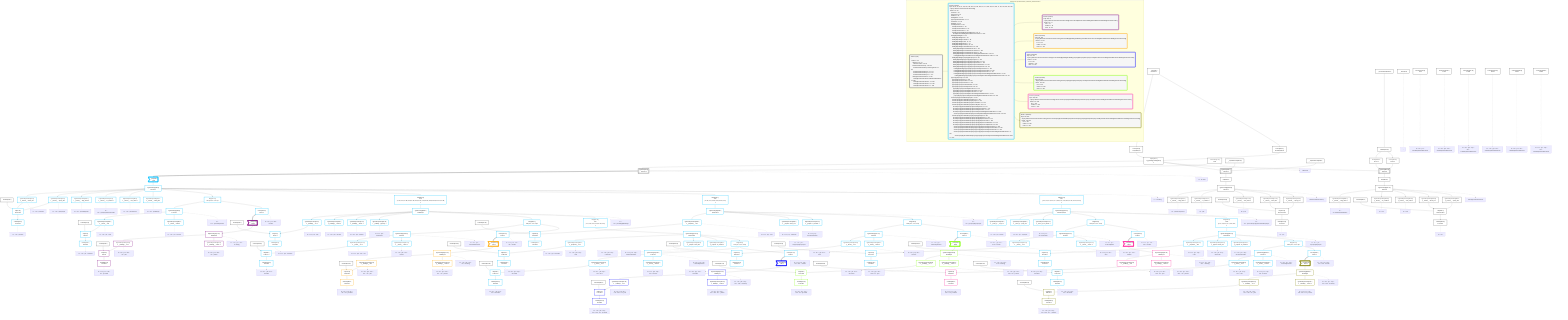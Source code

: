 graph TD
    classDef path fill:#eee,stroke:#000,color:#000
    classDef plan fill:#fff,stroke-width:3px,color:#000
    classDef itemplan fill:#fff,stroke-width:6px,color:#000
    classDef sideeffectplan fill:#f00,stroke-width:6px,color:#000
    classDef bucket fill:#f6f6f6,color:#000,stroke-width:6px,text-align:left


    %% define plans
    __Value0["__Value[0∈0]"]:::plan
    __Value3["__Value[3∈0]<br />ᐸcontextᐳ"]:::plan
    Access24["Access[24∈0]<br />ᐸ3.pgSettingsᐳ"]:::plan
    Access25["Access[25∈0]<br />ᐸ3.withPgClientᐳ"]:::plan
    Object26["Object[26∈0]<br />ᐸ{pgSettings,withPgClient}ᐳ"]:::plan
    Connection27["Connection[27∈0]<br />ᐸ23ᐳ"]:::plan
    PgSelect28[["PgSelect[28∈0]<br />ᐸhousesᐳ"]]:::plan
    __Item29>"__Item[29∈1]<br />ᐸ28ᐳ"]:::itemplan
    PgSelectSingle30["PgSelectSingle[30∈1]<br />ᐸhousesᐳ"]:::plan
    Constant31["Constant[31∈0]"]:::plan
    PgClassExpression32["PgClassExpression[32∈1]<br />ᐸ__houses__.”street_id”ᐳ"]:::plan
    PgClassExpression33["PgClassExpression[33∈1]<br />ᐸ__houses__...operty_id”ᐳ"]:::plan
    List34["List[34∈1]<br />ᐸ31,32,33ᐳ"]:::plan
    Lambda35["Lambda[35∈1]<br />ᐸencodeᐳ"]:::plan
    PgClassExpression36["PgClassExpression[36∈1]<br />ᐸ__houses__...ding_name”ᐳ"]:::plan
    PgClassExpression37["PgClassExpression[37∈1]<br />ᐸ__houses__...or_number”ᐳ"]:::plan
    PgClassExpression38["PgClassExpression[38∈1]<br />ᐸ__houses__...reet_name”ᐳ"]:::plan
    PgClassExpression40["PgClassExpression[40∈1]<br />ᐸ__houses__...ilding_id”ᐳ"]:::plan
    Map397["Map[397∈1]<br />ᐸ30:{”0”:0,”1”:1,”2”:2}ᐳ"]:::plan
    PgSelectSingle48["PgSelectSingle[48∈1]<br />ᐸstreetsᐳ"]:::plan
    Constant49["Constant[49∈0]"]:::plan
    PgClassExpression50["PgClassExpression[50∈1]<br />ᐸ__streets__.”id”ᐳ"]:::plan
    List51["List[51∈1]<br />ᐸ49,50ᐳ"]:::plan
    Lambda52["Lambda[52∈1]<br />ᐸencodeᐳ"]:::plan
    PgClassExpression54["PgClassExpression[54∈1]<br />ᐸ__streets__.”name”ᐳ"]:::plan
    Connection74["Connection[74∈0]<br />ᐸ70ᐳ"]:::plan
    Access396["Access[396∈1]<br />ᐸ397.1ᐳ"]:::plan
    __Item76>"__Item[76∈2]<br />ᐸ396ᐳ"]:::itemplan
    PgSelectSingle77["PgSelectSingle[77∈2]<br />ᐸbuildingsᐳ"]:::plan
    Constant78["Constant[78∈0]"]:::plan
    PgClassExpression79["PgClassExpression[79∈2]<br />ᐸ__buildings__.”id”ᐳ"]:::plan
    List80["List[80∈2]<br />ᐸ78,79ᐳ"]:::plan
    Lambda81["Lambda[81∈2]<br />ᐸencodeᐳ"]:::plan
    PgClassExpression83["PgClassExpression[83∈2]<br />ᐸ__buildings__.”name”ᐳ"]:::plan
    Map422["Map[422∈1]<br />ᐸ30:{”0”:26,”1”:27,”2”:28,”3”:29,”4”:30,”5”:31,”6”:32,”7”:33,”8”:34,”9”:35,”10”:36,”11”:37,”12”:38}ᐳ"]:::plan
    PgSelectSingle90["PgSelectSingle[90∈1]<br />ᐸbuildingsᐳ"]:::plan
    Constant91["Constant[91∈0]"]:::plan
    PgClassExpression92["PgClassExpression[92∈1]<br />ᐸ__buildings__.”id”ᐳ"]:::plan
    List93["List[93∈1]<br />ᐸ91,92ᐳ"]:::plan
    Lambda94["Lambda[94∈1]<br />ᐸencodeᐳ"]:::plan
    PgClassExpression96["PgClassExpression[96∈1]<br />ᐸ__buildings__.”name”ᐳ"]:::plan
    PgClassExpression97["PgClassExpression[97∈1]<br />ᐸ__buildings__.”floors”ᐳ"]:::plan
    PgClassExpression98["PgClassExpression[98∈1]<br />ᐸ__building...s_primary”ᐳ"]:::plan
    Map415["Map[415∈1]<br />ᐸ90:{”0”:1,”1”:2,”2”:3}ᐳ"]:::plan
    PgSelectSingle105["PgSelectSingle[105∈1]<br />ᐸstreetsᐳ"]:::plan
    Constant106["Constant[106∈0]"]:::plan
    PgClassExpression107["PgClassExpression[107∈1]<br />ᐸ__streets__.”id”ᐳ"]:::plan
    List108["List[108∈1]<br />ᐸ106,107ᐳ"]:::plan
    Lambda109["Lambda[109∈1]<br />ᐸencodeᐳ"]:::plan
    PgClassExpression111["PgClassExpression[111∈1]<br />ᐸ__streets__.”name”ᐳ"]:::plan
    Connection131["Connection[131∈0]<br />ᐸ127ᐳ"]:::plan
    Access414["Access[414∈1]<br />ᐸ415.1ᐳ"]:::plan
    __Item133>"__Item[133∈3]<br />ᐸ414ᐳ"]:::itemplan
    PgSelectSingle134["PgSelectSingle[134∈3]<br />ᐸbuildingsᐳ"]:::plan
    Constant135["Constant[135∈0]"]:::plan
    PgClassExpression136["PgClassExpression[136∈3]<br />ᐸ__buildings__.”id”ᐳ"]:::plan
    List137["List[137∈3]<br />ᐸ135,136ᐳ"]:::plan
    Lambda138["Lambda[138∈3]<br />ᐸencodeᐳ"]:::plan
    PgClassExpression140["PgClassExpression[140∈3]<br />ᐸ__buildings__.”name”ᐳ"]:::plan
    Map420["Map[420∈1]<br />ᐸ90:{”0”:7,”1”:8,”2”:9,”3”:10,”4”:11,”5”:12}ᐳ"]:::plan
    PgSelectSingle147["PgSelectSingle[147∈1]<br />ᐸpropertiesᐳ"]:::plan
    Constant148["Constant[148∈0]"]:::plan
    PgClassExpression149["PgClassExpression[149∈1]<br />ᐸ__properties__.”id”ᐳ"]:::plan
    List150["List[150∈1]<br />ᐸ148,149ᐳ"]:::plan
    Lambda151["Lambda[151∈1]<br />ᐸencodeᐳ"]:::plan
    PgClassExpression153["PgClassExpression[153∈1]<br />ᐸ__properti...street_id”ᐳ"]:::plan
    PgClassExpression154["PgClassExpression[154∈1]<br />ᐸ__properti...or_number”ᐳ"]:::plan
    Map418["Map[418∈1]<br />ᐸ147:{”0”:1,”1”:2,”2”:3}ᐳ"]:::plan
    PgSelectSingle161["PgSelectSingle[161∈1]<br />ᐸstreetsᐳ"]:::plan
    Constant162["Constant[162∈0]"]:::plan
    PgClassExpression163["PgClassExpression[163∈1]<br />ᐸ__streets__.”id”ᐳ"]:::plan
    List164["List[164∈1]<br />ᐸ162,163ᐳ"]:::plan
    Lambda165["Lambda[165∈1]<br />ᐸencodeᐳ"]:::plan
    PgClassExpression167["PgClassExpression[167∈1]<br />ᐸ__streets__.”name”ᐳ"]:::plan
    Connection187["Connection[187∈0]<br />ᐸ183ᐳ"]:::plan
    Access417["Access[417∈1]<br />ᐸ418.1ᐳ"]:::plan
    __Item189>"__Item[189∈4]<br />ᐸ417ᐳ"]:::itemplan
    PgSelectSingle190["PgSelectSingle[190∈4]<br />ᐸbuildingsᐳ"]:::plan
    Constant191["Constant[191∈0]"]:::plan
    PgClassExpression192["PgClassExpression[192∈4]<br />ᐸ__buildings__.”id”ᐳ"]:::plan
    List193["List[193∈4]<br />ᐸ191,192ᐳ"]:::plan
    Lambda194["Lambda[194∈4]<br />ᐸencodeᐳ"]:::plan
    PgClassExpression196["PgClassExpression[196∈4]<br />ᐸ__buildings__.”name”ᐳ"]:::plan
    Map412["Map[412∈1]<br />ᐸ30:{”0”:16,”1”:17,”2”:18,”3”:19,”4”:20,”5”:21}ᐳ"]:::plan
    PgSelectSingle203["PgSelectSingle[203∈1]<br />ᐸpropertiesᐳ"]:::plan
    Constant204["Constant[204∈0]"]:::plan
    PgClassExpression205["PgClassExpression[205∈1]<br />ᐸ__properties__.”id”ᐳ"]:::plan
    List206["List[206∈1]<br />ᐸ204,205ᐳ"]:::plan
    Lambda207["Lambda[207∈1]<br />ᐸencodeᐳ"]:::plan
    PgClassExpression209["PgClassExpression[209∈1]<br />ᐸ__properti...street_id”ᐳ"]:::plan
    PgClassExpression210["PgClassExpression[210∈1]<br />ᐸ__properti...or_number”ᐳ"]:::plan
    Map410["Map[410∈1]<br />ᐸ203:{”0”:1,”1”:2,”2”:3}ᐳ"]:::plan
    PgSelectSingle217["PgSelectSingle[217∈1]<br />ᐸstreetsᐳ"]:::plan
    Constant218["Constant[218∈0]"]:::plan
    PgClassExpression219["PgClassExpression[219∈1]<br />ᐸ__streets__.”id”ᐳ"]:::plan
    List220["List[220∈1]<br />ᐸ218,219ᐳ"]:::plan
    Lambda221["Lambda[221∈1]<br />ᐸencodeᐳ"]:::plan
    PgClassExpression223["PgClassExpression[223∈1]<br />ᐸ__streets__.”name”ᐳ"]:::plan
    Connection243["Connection[243∈0]<br />ᐸ239ᐳ"]:::plan
    Access409["Access[409∈1]<br />ᐸ410.1ᐳ"]:::plan
    __Item245>"__Item[245∈5]<br />ᐸ409ᐳ"]:::itemplan
    PgSelectSingle246["PgSelectSingle[246∈5]<br />ᐸbuildingsᐳ"]:::plan
    Constant247["Constant[247∈0]"]:::plan
    PgClassExpression248["PgClassExpression[248∈5]<br />ᐸ__buildings__.”id”ᐳ"]:::plan
    List249["List[249∈5]<br />ᐸ247,248ᐳ"]:::plan
    Lambda250["Lambda[250∈5]<br />ᐸencodeᐳ"]:::plan
    PgClassExpression252["PgClassExpression[252∈5]<br />ᐸ__buildings__.”name”ᐳ"]:::plan
    Map407["Map[407∈1]<br />ᐸ30:{”0”:3,”1”:4,”2”:5,”3”:6,”4”:7,”5”:8,”6”:9,”7”:10,”8”:11,”9”:12,”10”:13,”11”:14}ᐳ"]:::plan
    PgSelectSingle260["PgSelectSingle[260∈1]<br />ᐸstreetPropertyᐳ"]:::plan
    PgClassExpression261["PgClassExpression[261∈1]<br />ᐸ__street_p..._.”str_id”ᐳ"]:::plan
    PgClassExpression262["PgClassExpression[262∈1]<br />ᐸ__street_p....”prop_id”ᐳ"]:::plan
    PgClassExpression263["PgClassExpression[263∈1]<br />ᐸ__street_p...ent_owner”ᐳ"]:::plan
    Map400["Map[400∈1]<br />ᐸ260:{”0”:0,”1”:1,”2”:2}ᐳ"]:::plan
    PgSelectSingle270["PgSelectSingle[270∈1]<br />ᐸstreetsᐳ"]:::plan
    Constant271["Constant[271∈0]"]:::plan
    PgClassExpression272["PgClassExpression[272∈1]<br />ᐸ__streets__.”id”ᐳ"]:::plan
    List273["List[273∈1]<br />ᐸ271,272ᐳ"]:::plan
    Lambda274["Lambda[274∈1]<br />ᐸencodeᐳ"]:::plan
    PgClassExpression276["PgClassExpression[276∈1]<br />ᐸ__streets__.”name”ᐳ"]:::plan
    Connection296["Connection[296∈0]<br />ᐸ292ᐳ"]:::plan
    Access399["Access[399∈1]<br />ᐸ400.1ᐳ"]:::plan
    __Item298>"__Item[298∈6]<br />ᐸ399ᐳ"]:::itemplan
    PgSelectSingle299["PgSelectSingle[299∈6]<br />ᐸbuildingsᐳ"]:::plan
    Constant300["Constant[300∈0]"]:::plan
    PgClassExpression301["PgClassExpression[301∈6]<br />ᐸ__buildings__.”id”ᐳ"]:::plan
    List302["List[302∈6]<br />ᐸ300,301ᐳ"]:::plan
    Lambda303["Lambda[303∈6]<br />ᐸencodeᐳ"]:::plan
    PgClassExpression305["PgClassExpression[305∈6]<br />ᐸ__buildings__.”name”ᐳ"]:::plan
    Map405["Map[405∈1]<br />ᐸ260:{”0”:4,”1”:5,”2”:6,”3”:7,”4”:8,”5”:9}ᐳ"]:::plan
    PgSelectSingle312["PgSelectSingle[312∈1]<br />ᐸpropertiesᐳ"]:::plan
    Constant313["Constant[313∈0]"]:::plan
    PgClassExpression314["PgClassExpression[314∈1]<br />ᐸ__properties__.”id”ᐳ"]:::plan
    List315["List[315∈1]<br />ᐸ313,314ᐳ"]:::plan
    Lambda316["Lambda[316∈1]<br />ᐸencodeᐳ"]:::plan
    PgClassExpression318["PgClassExpression[318∈1]<br />ᐸ__properti...street_id”ᐳ"]:::plan
    PgClassExpression319["PgClassExpression[319∈1]<br />ᐸ__properti...or_number”ᐳ"]:::plan
    Map403["Map[403∈1]<br />ᐸ312:{”0”:1,”1”:2,”2”:3}ᐳ"]:::plan
    PgSelectSingle326["PgSelectSingle[326∈1]<br />ᐸstreetsᐳ"]:::plan
    Constant327["Constant[327∈0]"]:::plan
    PgClassExpression328["PgClassExpression[328∈1]<br />ᐸ__streets__.”id”ᐳ"]:::plan
    List329["List[329∈1]<br />ᐸ327,328ᐳ"]:::plan
    Lambda330["Lambda[330∈1]<br />ᐸencodeᐳ"]:::plan
    PgClassExpression332["PgClassExpression[332∈1]<br />ᐸ__streets__.”name”ᐳ"]:::plan
    Connection352["Connection[352∈0]<br />ᐸ348ᐳ"]:::plan
    Access402["Access[402∈1]<br />ᐸ403.1ᐳ"]:::plan
    __Item354>"__Item[354∈7]<br />ᐸ402ᐳ"]:::itemplan
    PgSelectSingle355["PgSelectSingle[355∈7]<br />ᐸbuildingsᐳ"]:::plan
    Constant356["Constant[356∈0]"]:::plan
    PgClassExpression357["PgClassExpression[357∈7]<br />ᐸ__buildings__.”id”ᐳ"]:::plan
    List358["List[358∈7]<br />ᐸ356,357ᐳ"]:::plan
    Lambda359["Lambda[359∈7]<br />ᐸencodeᐳ"]:::plan
    PgClassExpression361["PgClassExpression[361∈7]<br />ᐸ__buildings__.”name”ᐳ"]:::plan
    __InputStaticLeaf362["__InputStaticLeaf[362∈0]"]:::plan
    __InputStaticLeaf363["__InputStaticLeaf[363∈0]"]:::plan
    PgSelect364[["PgSelect[364∈0]<br />ᐸhousesᐳ"]]:::plan
    First368["First[368∈0]"]:::plan
    PgSelectSingle369["PgSelectSingle[369∈0]<br />ᐸhousesᐳ"]:::plan
    PgClassExpression370["PgClassExpression[370∈0]<br />ᐸ__houses__...ding_name”ᐳ"]:::plan
    PgClassExpression371["PgClassExpression[371∈0]<br />ᐸ__houses__...or_number”ᐳ"]:::plan
    PgClassExpression372["PgClassExpression[372∈0]<br />ᐸ__houses__...reet_name”ᐳ"]:::plan
    Constant373["Constant[373∈0]"]:::plan
    PgClassExpression374["PgClassExpression[374∈0]<br />ᐸ__houses__.”street_id”ᐳ"]:::plan
    PgClassExpression375["PgClassExpression[375∈0]<br />ᐸ__houses__...operty_id”ᐳ"]:::plan
    List376["List[376∈0]<br />ᐸ373,374,375ᐳ"]:::plan
    Lambda377["Lambda[377∈0]<br />ᐸencodeᐳ"]:::plan
    __InputStaticLeaf378["__InputStaticLeaf[378∈0]"]:::plan
    Lambda379["Lambda[379∈0]"]:::plan
    Access380["Access[380∈0]<br />ᐸ379.1ᐳ"]:::plan
    Access381["Access[381∈0]<br />ᐸ379.2ᐳ"]:::plan
    PgSelect382[["PgSelect[382∈0]<br />ᐸhousesᐳ"]]:::plan
    First386["First[386∈0]"]:::plan
    PgSelectSingle387["PgSelectSingle[387∈0]<br />ᐸhousesᐳ"]:::plan
    PgClassExpression388["PgClassExpression[388∈0]<br />ᐸ__houses__...ding_name”ᐳ"]:::plan
    PgClassExpression389["PgClassExpression[389∈0]<br />ᐸ__houses__...or_number”ᐳ"]:::plan
    PgClassExpression390["PgClassExpression[390∈0]<br />ᐸ__houses__...reet_name”ᐳ"]:::plan
    Constant391["Constant[391∈0]"]:::plan
    PgClassExpression392["PgClassExpression[392∈0]<br />ᐸ__houses__.”street_id”ᐳ"]:::plan
    PgClassExpression393["PgClassExpression[393∈0]<br />ᐸ__houses__...operty_id”ᐳ"]:::plan
    List394["List[394∈0]<br />ᐸ391,392,393ᐳ"]:::plan
    Lambda395["Lambda[395∈0]<br />ᐸencodeᐳ"]:::plan

    %% plan dependencies
    __Value3 --> Access24
    __Value3 --> Access25
    Access24 & Access25 --> Object26
    Object26 & Connection27 --> PgSelect28
    PgSelect28 ==> __Item29
    __Item29 --> PgSelectSingle30
    PgSelectSingle30 --> PgClassExpression32
    PgSelectSingle30 --> PgClassExpression33
    Constant31 & PgClassExpression32 & PgClassExpression33 --> List34
    List34 --> Lambda35
    PgSelectSingle30 --> PgClassExpression36
    PgSelectSingle30 --> PgClassExpression37
    PgSelectSingle30 --> PgClassExpression38
    PgSelectSingle30 --> PgClassExpression40
    PgSelectSingle30 --> Map397
    Map397 --> PgSelectSingle48
    PgSelectSingle48 --> PgClassExpression50
    Constant49 & PgClassExpression50 --> List51
    List51 --> Lambda52
    PgSelectSingle48 --> PgClassExpression54
    Map397 --> Access396
    Access396 ==> __Item76
    __Item76 --> PgSelectSingle77
    PgSelectSingle77 --> PgClassExpression79
    Constant78 & PgClassExpression79 --> List80
    List80 --> Lambda81
    PgSelectSingle77 --> PgClassExpression83
    PgSelectSingle30 --> Map422
    Map422 --> PgSelectSingle90
    PgSelectSingle90 --> PgClassExpression92
    Constant91 & PgClassExpression92 --> List93
    List93 --> Lambda94
    PgSelectSingle90 --> PgClassExpression96
    PgSelectSingle90 --> PgClassExpression97
    PgSelectSingle90 --> PgClassExpression98
    PgSelectSingle90 --> Map415
    Map415 --> PgSelectSingle105
    PgSelectSingle105 --> PgClassExpression107
    Constant106 & PgClassExpression107 --> List108
    List108 --> Lambda109
    PgSelectSingle105 --> PgClassExpression111
    Map415 --> Access414
    Access414 ==> __Item133
    __Item133 --> PgSelectSingle134
    PgSelectSingle134 --> PgClassExpression136
    Constant135 & PgClassExpression136 --> List137
    List137 --> Lambda138
    PgSelectSingle134 --> PgClassExpression140
    PgSelectSingle90 --> Map420
    Map420 --> PgSelectSingle147
    PgSelectSingle147 --> PgClassExpression149
    Constant148 & PgClassExpression149 --> List150
    List150 --> Lambda151
    PgSelectSingle147 --> PgClassExpression153
    PgSelectSingle147 --> PgClassExpression154
    PgSelectSingle147 --> Map418
    Map418 --> PgSelectSingle161
    PgSelectSingle161 --> PgClassExpression163
    Constant162 & PgClassExpression163 --> List164
    List164 --> Lambda165
    PgSelectSingle161 --> PgClassExpression167
    Map418 --> Access417
    Access417 ==> __Item189
    __Item189 --> PgSelectSingle190
    PgSelectSingle190 --> PgClassExpression192
    Constant191 & PgClassExpression192 --> List193
    List193 --> Lambda194
    PgSelectSingle190 --> PgClassExpression196
    PgSelectSingle30 --> Map412
    Map412 --> PgSelectSingle203
    PgSelectSingle203 --> PgClassExpression205
    Constant204 & PgClassExpression205 --> List206
    List206 --> Lambda207
    PgSelectSingle203 --> PgClassExpression209
    PgSelectSingle203 --> PgClassExpression210
    PgSelectSingle203 --> Map410
    Map410 --> PgSelectSingle217
    PgSelectSingle217 --> PgClassExpression219
    Constant218 & PgClassExpression219 --> List220
    List220 --> Lambda221
    PgSelectSingle217 --> PgClassExpression223
    Map410 --> Access409
    Access409 ==> __Item245
    __Item245 --> PgSelectSingle246
    PgSelectSingle246 --> PgClassExpression248
    Constant247 & PgClassExpression248 --> List249
    List249 --> Lambda250
    PgSelectSingle246 --> PgClassExpression252
    PgSelectSingle30 --> Map407
    Map407 --> PgSelectSingle260
    PgSelectSingle260 --> PgClassExpression261
    PgSelectSingle260 --> PgClassExpression262
    PgSelectSingle260 --> PgClassExpression263
    PgSelectSingle260 --> Map400
    Map400 --> PgSelectSingle270
    PgSelectSingle270 --> PgClassExpression272
    Constant271 & PgClassExpression272 --> List273
    List273 --> Lambda274
    PgSelectSingle270 --> PgClassExpression276
    Map400 --> Access399
    Access399 ==> __Item298
    __Item298 --> PgSelectSingle299
    PgSelectSingle299 --> PgClassExpression301
    Constant300 & PgClassExpression301 --> List302
    List302 --> Lambda303
    PgSelectSingle299 --> PgClassExpression305
    PgSelectSingle260 --> Map405
    Map405 --> PgSelectSingle312
    PgSelectSingle312 --> PgClassExpression314
    Constant313 & PgClassExpression314 --> List315
    List315 --> Lambda316
    PgSelectSingle312 --> PgClassExpression318
    PgSelectSingle312 --> PgClassExpression319
    PgSelectSingle312 --> Map403
    Map403 --> PgSelectSingle326
    PgSelectSingle326 --> PgClassExpression328
    Constant327 & PgClassExpression328 --> List329
    List329 --> Lambda330
    PgSelectSingle326 --> PgClassExpression332
    Map403 --> Access402
    Access402 ==> __Item354
    __Item354 --> PgSelectSingle355
    PgSelectSingle355 --> PgClassExpression357
    Constant356 & PgClassExpression357 --> List358
    List358 --> Lambda359
    PgSelectSingle355 --> PgClassExpression361
    Object26 & __InputStaticLeaf362 & __InputStaticLeaf363 --> PgSelect364
    PgSelect364 --> First368
    First368 --> PgSelectSingle369
    PgSelectSingle369 --> PgClassExpression370
    PgSelectSingle369 --> PgClassExpression371
    PgSelectSingle369 --> PgClassExpression372
    PgSelectSingle369 --> PgClassExpression374
    PgSelectSingle369 --> PgClassExpression375
    Constant373 & PgClassExpression374 & PgClassExpression375 --> List376
    List376 --> Lambda377
    __InputStaticLeaf378 --> Lambda379
    Lambda379 --> Access380
    Lambda379 --> Access381
    Object26 & Access380 & Access381 --> PgSelect382
    PgSelect382 --> First386
    First386 --> PgSelectSingle387
    PgSelectSingle387 --> PgClassExpression388
    PgSelectSingle387 --> PgClassExpression389
    PgSelectSingle387 --> PgClassExpression390
    PgSelectSingle387 --> PgClassExpression392
    PgSelectSingle387 --> PgClassExpression393
    Constant391 & PgClassExpression392 & PgClassExpression393 --> List394
    List394 --> Lambda395

    %% plan-to-path relationships
    P0["~"]
    __Value0 -.-> P0
    P27["ᐳallHouses"]
    Connection27 -.-> P27
    P28["ᐳa…sᐳnodes"]
    PgSelect28 -.-> P28
    P30["ᐳa…sᐳnodes[]"]
    PgSelectSingle30 -.-> P30
    P32["ᐳa…sᐳn…]ᐳstreetId"]
    PgClassExpression32 -.-> P32
    P33["ᐳa…sᐳn…]ᐳpropertyId"]
    PgClassExpression33 -.-> P33
    P35["ᐳa…sᐳn…]ᐳnodeId"]
    Lambda35 -.-> P35
    P36["ᐳa…sᐳn…]ᐳbuildingName"]
    PgClassExpression36 -.-> P36
    P37["ᐳa…sᐳn…]ᐳpropertyNameOrNumber"]
    PgClassExpression37 -.-> P37
    P38["ᐳa…sᐳn…]ᐳstreetName"]
    PgClassExpression38 -.-> P38
    P40["ᐳa…sᐳn…]ᐳbuildingId"]
    PgClassExpression40 -.-> P40
    P48["ᐳa…sᐳn…]ᐳstreetByStreetId"]
    PgSelectSingle48 -.-> P48
    P50["ᐳa…sᐳn…]ᐳs…dᐳid"]
    PgClassExpression50 -.-> P50
    P52["ᐳa…sᐳn…]ᐳs…dᐳnodeId"]
    Lambda52 -.-> P52
    P54["ᐳa…sᐳn…]ᐳs…dᐳname"]
    PgClassExpression54 -.-> P54
    P74["ᐳa…sᐳn…]ᐳs…dᐳbuildingsNamedAfterStreet"]
    Connection74 -.-> P74
    P77["ᐳa…sᐳn…]ᐳs…dᐳb…tᐳnodes[]"]
    PgSelectSingle77 -.-> P77
    P79["ᐳa…sᐳn…]ᐳs…dᐳb…tᐳn…]ᐳid"]
    PgClassExpression79 -.-> P79
    P81["ᐳa…sᐳn…]ᐳs…dᐳb…tᐳn…]ᐳnodeId"]
    Lambda81 -.-> P81
    P83["ᐳa…sᐳn…]ᐳs…dᐳb…tᐳn…]ᐳname"]
    PgClassExpression83 -.-> P83
    P90["ᐳa…sᐳn…]ᐳbuildingByBuildingId"]
    PgSelectSingle90 -.-> P90
    P92["ᐳa…sᐳn…]ᐳb…dᐳid"]
    PgClassExpression92 -.-> P92
    P94["ᐳa…sᐳn…]ᐳb…dᐳnodeId"]
    Lambda94 -.-> P94
    P96["ᐳa…sᐳn…]ᐳb…dᐳname"]
    PgClassExpression96 -.-> P96
    P97["ᐳa…sᐳn…]ᐳb…dᐳfloors"]
    PgClassExpression97 -.-> P97
    P98["ᐳa…sᐳn…]ᐳb…dᐳisPrimary"]
    PgClassExpression98 -.-> P98
    P105["ᐳa…sᐳn…]ᐳb…dᐳnamedAfterStreet"]
    PgSelectSingle105 -.-> P105
    P107["ᐳa…sᐳn…]ᐳb…dᐳn…tᐳid"]
    PgClassExpression107 -.-> P107
    P109["ᐳa…sᐳn…]ᐳb…dᐳn…tᐳnodeId"]
    Lambda109 -.-> P109
    P111["ᐳa…sᐳn…]ᐳb…dᐳn…tᐳname"]
    PgClassExpression111 -.-> P111
    P131["ᐳa…sᐳn…]ᐳb…dᐳn…tᐳbuildingsNamedAfterStreet"]
    Connection131 -.-> P131
    P134["ᐳa…sᐳn…]ᐳb…dᐳn…tᐳb…tᐳnodes[]"]
    PgSelectSingle134 -.-> P134
    P136["ᐳa…sᐳn…]ᐳb…dᐳn…tᐳb…tᐳn…]ᐳid"]
    PgClassExpression136 -.-> P136
    P138["ᐳa…sᐳn…]ᐳb…dᐳn…tᐳb…tᐳn…]ᐳnodeId"]
    Lambda138 -.-> P138
    P140["ᐳa…sᐳn…]ᐳb…dᐳn…tᐳb…tᐳn…]ᐳname"]
    PgClassExpression140 -.-> P140
    P147["ᐳa…sᐳn…]ᐳb…dᐳpropertyByPropertyId"]
    PgSelectSingle147 -.-> P147
    P149["ᐳa…sᐳn…]ᐳb…dᐳp…dᐳid"]
    PgClassExpression149 -.-> P149
    P151["ᐳa…sᐳn…]ᐳb…dᐳp…dᐳnodeId"]
    Lambda151 -.-> P151
    P153["ᐳa…sᐳn…]ᐳb…dᐳp…dᐳstreetId"]
    PgClassExpression153 -.-> P153
    P154["ᐳa…sᐳn…]ᐳb…dᐳp…dᐳnameOrNumber"]
    PgClassExpression154 -.-> P154
    P161["ᐳa…sᐳn…]ᐳb…dᐳp…dᐳstreetByStreetId"]
    PgSelectSingle161 -.-> P161
    P163["ᐳa…sᐳn…]ᐳb…dᐳp…dᐳs…dᐳid"]
    PgClassExpression163 -.-> P163
    P165["ᐳa…sᐳn…]ᐳb…dᐳp…dᐳs…dᐳnodeId"]
    Lambda165 -.-> P165
    P167["ᐳa…sᐳn…]ᐳb…dᐳp…dᐳs…dᐳname"]
    PgClassExpression167 -.-> P167
    P187["ᐳa…sᐳn…]ᐳb…dᐳp…dᐳs…dᐳbuildingsNamedAfterStreet"]
    Connection187 -.-> P187
    P190["ᐳa…sᐳn…]ᐳb…dᐳp…dᐳs…dᐳb…tᐳnodes[]"]
    PgSelectSingle190 -.-> P190
    P192["ᐳa…sᐳn…]ᐳb…dᐳp…dᐳs…dᐳb…tᐳn…]ᐳid"]
    PgClassExpression192 -.-> P192
    P194["ᐳa…sᐳn…]ᐳb…dᐳp…dᐳs…dᐳb…tᐳn…]ᐳnodeId"]
    Lambda194 -.-> P194
    P196["ᐳa…sᐳn…]ᐳb…dᐳp…dᐳs…dᐳb…tᐳn…]ᐳname"]
    PgClassExpression196 -.-> P196
    P203["ᐳa…sᐳn…]ᐳpropertyByPropertyId"]
    PgSelectSingle203 -.-> P203
    P205["ᐳa…sᐳn…]ᐳp…dᐳid"]
    PgClassExpression205 -.-> P205
    P207["ᐳa…sᐳn…]ᐳp…dᐳnodeId"]
    Lambda207 -.-> P207
    P209["ᐳa…sᐳn…]ᐳp…dᐳstreetId"]
    PgClassExpression209 -.-> P209
    P210["ᐳa…sᐳn…]ᐳp…dᐳnameOrNumber"]
    PgClassExpression210 -.-> P210
    P217["ᐳa…sᐳn…]ᐳp…dᐳstreetByStreetId"]
    PgSelectSingle217 -.-> P217
    P219["ᐳa…sᐳn…]ᐳp…dᐳs…dᐳid"]
    PgClassExpression219 -.-> P219
    P221["ᐳa…sᐳn…]ᐳp…dᐳs…dᐳnodeId"]
    Lambda221 -.-> P221
    P223["ᐳa…sᐳn…]ᐳp…dᐳs…dᐳname"]
    PgClassExpression223 -.-> P223
    P243["ᐳa…sᐳn…]ᐳp…dᐳs…dᐳbuildingsNamedAfterStreet"]
    Connection243 -.-> P243
    P246["ᐳa…sᐳn…]ᐳp…dᐳs…dᐳb…tᐳnodes[]"]
    PgSelectSingle246 -.-> P246
    P248["ᐳa…sᐳn…]ᐳp…dᐳs…dᐳb…tᐳn…]ᐳid"]
    PgClassExpression248 -.-> P248
    P250["ᐳa…sᐳn…]ᐳp…dᐳs…dᐳb…tᐳn…]ᐳnodeId"]
    Lambda250 -.-> P250
    P252["ᐳa…sᐳn…]ᐳp…dᐳs…dᐳb…tᐳn…]ᐳname"]
    PgClassExpression252 -.-> P252
    P260["ᐳa…sᐳn…]ᐳstreetPropertyByStreetIdAndPropertyId"]
    PgSelectSingle260 -.-> P260
    P261["ᐳa…sᐳn…]ᐳs…dᐳstrId"]
    PgClassExpression261 -.-> P261
    P262["ᐳa…sᐳn…]ᐳs…dᐳpropId"]
    PgClassExpression262 -.-> P262
    P263["ᐳa…sᐳn…]ᐳs…dᐳcurrentOwner"]
    PgClassExpression263 -.-> P263
    P270["ᐳa…sᐳn…]ᐳs…dᐳstreetByStrId"]
    PgSelectSingle270 -.-> P270
    P272["ᐳa…sᐳn…]ᐳs…dᐳs…dᐳid"]
    PgClassExpression272 -.-> P272
    P274["ᐳa…sᐳn…]ᐳs…dᐳs…dᐳnodeId"]
    Lambda274 -.-> P274
    P276["ᐳa…sᐳn…]ᐳs…dᐳs…dᐳname"]
    PgClassExpression276 -.-> P276
    P296["ᐳa…sᐳn…]ᐳs…dᐳs…dᐳbuildingsNamedAfterStreet"]
    Connection296 -.-> P296
    P299["ᐳa…sᐳn…]ᐳs…dᐳs…dᐳb…tᐳnodes[]"]
    PgSelectSingle299 -.-> P299
    P301["ᐳa…sᐳn…]ᐳs…dᐳs…dᐳb…tᐳn…]ᐳid"]
    PgClassExpression301 -.-> P301
    P303["ᐳa…sᐳn…]ᐳs…dᐳs…dᐳb…tᐳn…]ᐳnodeId"]
    Lambda303 -.-> P303
    P305["ᐳa…sᐳn…]ᐳs…dᐳs…dᐳb…tᐳn…]ᐳname"]
    PgClassExpression305 -.-> P305
    P312["ᐳa…sᐳn…]ᐳs…dᐳpropertyByPropId"]
    PgSelectSingle312 -.-> P312
    P314["ᐳa…sᐳn…]ᐳs…dᐳp…dᐳid"]
    PgClassExpression314 -.-> P314
    P316["ᐳa…sᐳn…]ᐳs…dᐳp…dᐳnodeId"]
    Lambda316 -.-> P316
    P318["ᐳa…sᐳn…]ᐳs…dᐳp…dᐳstreetId"]
    PgClassExpression318 -.-> P318
    P319["ᐳa…sᐳn…]ᐳs…dᐳp…dᐳnameOrNumber"]
    PgClassExpression319 -.-> P319
    P326["ᐳa…sᐳn…]ᐳs…dᐳp…dᐳstreetByStreetId"]
    PgSelectSingle326 -.-> P326
    P328["ᐳa…sᐳn…]ᐳs…dᐳp…dᐳs…dᐳid"]
    PgClassExpression328 -.-> P328
    P330["ᐳa…sᐳn…]ᐳs…dᐳp…dᐳs…dᐳnodeId"]
    Lambda330 -.-> P330
    P332["ᐳa…sᐳn…]ᐳs…dᐳp…dᐳs…dᐳname"]
    PgClassExpression332 -.-> P332
    P352["ᐳa…sᐳn…]ᐳs…dᐳp…dᐳs…dᐳbuildingsNamedAfterStreet"]
    Connection352 -.-> P352
    P355["ᐳa…sᐳn…]ᐳs…dᐳp…dᐳs…dᐳb…tᐳnodes[]"]
    PgSelectSingle355 -.-> P355
    P357["ᐳa…sᐳn…]ᐳs…dᐳp…dᐳs…dᐳb…tᐳn…]ᐳid"]
    PgClassExpression357 -.-> P357
    P359["ᐳa…sᐳn…]ᐳs…dᐳp…dᐳs…dᐳb…tᐳn…]ᐳnodeId"]
    Lambda359 -.-> P359
    P361["ᐳa…sᐳn…]ᐳs…dᐳp…dᐳs…dᐳb…tᐳn…]ᐳname"]
    PgClassExpression361 -.-> P361
    P369["ᐳbrothersGotADateToKeep"]
    PgSelectSingle369 -.-> P369
    P370["ᐳb…pᐳcantHangAround"]
    PgClassExpression370 -.-> P370
    P371["ᐳb…pᐳin"]
    PgClassExpression371 -.-> P371
    P372["ᐳb…pᐳof"]
    PgClassExpression372 -.-> P372
    P377["ᐳb…pᐳz"]
    Lambda377 -.-> P377
    P387["ᐳnothingEverSlowsHerDown"]
    PgSelectSingle387 -.-> P387
    P388["ᐳn…nᐳandAMessIsNotAllowed"]
    PgClassExpression388 -.-> P388
    P389["ᐳn…nᐳin"]
    PgClassExpression389 -.-> P389
    P390["ᐳn…nᐳof"]
    PgClassExpression390 -.-> P390
    P395["ᐳn…nᐳz"]
    Lambda395 -.-> P395
    P396["ᐳa…sᐳn…]ᐳs…dᐳb…tᐳnodes"]
    Access396 -.-> P396
    P399["ᐳa…sᐳn…]ᐳs…dᐳs…dᐳb…tᐳnodes"]
    Access399 -.-> P399
    P402["ᐳa…sᐳn…]ᐳs…dᐳp…dᐳs…dᐳb…tᐳnodes"]
    Access402 -.-> P402
    P409["ᐳa…sᐳn…]ᐳp…dᐳs…dᐳb…tᐳnodes"]
    Access409 -.-> P409
    P414["ᐳa…sᐳn…]ᐳb…dᐳn…tᐳb…tᐳnodes"]
    Access414 -.-> P414
    P417["ᐳa…sᐳn…]ᐳb…dᐳp…dᐳs…dᐳb…tᐳnodes"]
    Access417 -.-> P417

    subgraph "Buckets for queries/v4/smart_comment_relations.houses"
    Bucket0("Bucket 0 (root)<br />~<br />⠀ROOT ᐸ-O- 0<br />⠀⠀allHouses ᐸ-O- 27<br />⠀⠀⠀allHouses.nodes ᐸ-A- 28<br />⠀⠀brothersGotADateToKeep ᐸ-O- 369<br />⠀⠀⠀brothersGotADateToKeep.cantHangAround ᐸ-L- 370<br />⠀⠀⠀brothersGotADateToKeep.in ᐸ-L- 371<br />⠀⠀⠀brothersGotADateToKeep.of ᐸ-L- 372<br />⠀⠀⠀brothersGotADateToKeep.z ᐸ-L- 377<br />⠀⠀nothingEverSlowsHerDown ᐸ-O- 387<br />⠀⠀⠀nothingEverSlowsHerDown.andAMessIsNotAllowed ᐸ-L- 388<br />⠀⠀⠀nothingEverSlowsHerDown.in ᐸ-L- 389<br />⠀⠀⠀nothingEverSlowsHerDown.of ᐸ-L- 390<br />⠀⠀⠀nothingEverSlowsHerDown.z ᐸ-L- 395"):::bucket
    classDef bucket0 stroke:#696969
    class Bucket0,__Value0,__Value3,Access24,Access25,Object26,Connection27,PgSelect28,Constant31,Constant49,Connection74,Constant78,Constant91,Constant106,Connection131,Constant135,Constant148,Constant162,Connection187,Constant191,Constant204,Constant218,Connection243,Constant247,Constant271,Connection296,Constant300,Constant313,Constant327,Connection352,Constant356,__InputStaticLeaf362,__InputStaticLeaf363,PgSelect364,First368,PgSelectSingle369,PgClassExpression370,PgClassExpression371,PgClassExpression372,Constant373,PgClassExpression374,PgClassExpression375,List376,Lambda377,__InputStaticLeaf378,Lambda379,Access380,Access381,PgSelect382,First386,PgSelectSingle387,PgClassExpression388,PgClassExpression389,PgClassExpression390,Constant391,PgClassExpression392,PgClassExpression393,List394,Lambda395 bucket0
    Bucket1("Bucket 1 (item29)<br />Deps: 28, 31, 49, 78, 91, 106, 135, 148, 162, 191, 204, 218, 247, 271, 300, 313, 327, 356, 74, 131, 243, 296, 187, 352<br />~ᐳQuery.allHousesᐳHousesConnection.nodes[]<br />⠀ROOT ᐸ-O- 30<br />⠀⠀streetId ᐸ-L- 32<br />⠀⠀propertyId ᐸ-L- 33<br />⠀⠀nodeId ᐸ-L- 35<br />⠀⠀buildingName ᐸ-L- 36<br />⠀⠀propertyNameOrNumber ᐸ-L- 37<br />⠀⠀streetName ᐸ-L- 38<br />⠀⠀buildingId ᐸ-L- 40<br />⠀⠀streetByStreetId ᐸ-O- 48<br />⠀⠀⠀streetByStreetId.id ᐸ-L- 50<br />⠀⠀⠀streetByStreetId.nodeId ᐸ-L- 52<br />⠀⠀⠀streetByStreetId.name ᐸ-L- 54<br />⠀⠀⠀streetByStreetId.buildingsNamedAfterStreet ᐸ-O- 74<br />⠀⠀⠀⠀streetByStreetId.buildingsNamedAfterStreet.nodes ᐸ-A- 396<br />⠀⠀buildingByBuildingId ᐸ-O- 90<br />⠀⠀⠀buildingByBuildingId.id ᐸ-L- 92<br />⠀⠀⠀buildingByBuildingId.nodeId ᐸ-L- 94<br />⠀⠀⠀buildingByBuildingId.name ᐸ-L- 96<br />⠀⠀⠀buildingByBuildingId.floors ᐸ-L- 97<br />⠀⠀⠀buildingByBuildingId.isPrimary ᐸ-L- 98<br />⠀⠀⠀buildingByBuildingId.namedAfterStreet ᐸ-O- 105<br />⠀⠀⠀⠀buildingByBuildingId.namedAfterStreet.id ᐸ-L- 107<br />⠀⠀⠀⠀buildingByBuildingId.namedAfterStreet.nodeId ᐸ-L- 109<br />⠀⠀⠀⠀buildingByBuildingId.namedAfterStreet.name ᐸ-L- 111<br />⠀⠀⠀⠀buildingByBuildingId.namedAfterStreet.buildingsNamedAfterStreet ᐸ-O- 131<br />⠀⠀⠀⠀⠀buildingByBuildingId.namedAfterStreet.buildingsNamedAfterStreet.nodes ᐸ-A- 414<br />⠀⠀⠀buildingByBuildingId.propertyByPropertyId ᐸ-O- 147<br />⠀⠀⠀⠀buildingByBuildingId.propertyByPropertyId.id ᐸ-L- 149<br />⠀⠀⠀⠀buildingByBuildingId.propertyByPropertyId.nodeId ᐸ-L- 151<br />⠀⠀⠀⠀buildingByBuildingId.propertyByPropertyId.streetId ᐸ-L- 153<br />⠀⠀⠀⠀buildingByBuildingId.propertyByPropertyId.nameOrNumber ᐸ-L- 154<br />⠀⠀⠀⠀buildingByBuildingId.propertyByPropertyId.streetByStreetId ᐸ-O- 161<br />⠀⠀⠀⠀⠀buildingByBuildingId.propertyByPropertyId.streetByStreetId.id ᐸ-L- 163<br />⠀⠀⠀⠀⠀buildingByBuildingId.propertyByPropertyId.streetByStreetId.nodeId ᐸ-L- 165<br />⠀⠀⠀⠀⠀buildingByBuildingId.propertyByPropertyId.streetByStreetId.name ᐸ-L- 167<br />⠀⠀⠀⠀⠀buildingByBuildingId.propertyByPropertyId.streetByStreetId.buildingsNamedAfterStreet ᐸ-O- 187<br />⠀⠀⠀⠀⠀⠀buildingByBuildingId.propertyByPropertyId.streetByStreetId.buildingsNamedAfterStreet.nodes ᐸ-A- 417<br />⠀⠀propertyByPropertyId ᐸ-O- 203<br />⠀⠀⠀propertyByPropertyId.id ᐸ-L- 205<br />⠀⠀⠀propertyByPropertyId.nodeId ᐸ-L- 207<br />⠀⠀⠀propertyByPropertyId.streetId ᐸ-L- 209<br />⠀⠀⠀propertyByPropertyId.nameOrNumber ᐸ-L- 210<br />⠀⠀⠀propertyByPropertyId.streetByStreetId ᐸ-O- 217<br />⠀⠀⠀⠀propertyByPropertyId.streetByStreetId.id ᐸ-L- 219<br />⠀⠀⠀⠀propertyByPropertyId.streetByStreetId.nodeId ᐸ-L- 221<br />⠀⠀⠀⠀propertyByPropertyId.streetByStreetId.name ᐸ-L- 223<br />⠀⠀⠀⠀propertyByPropertyId.streetByStreetId.buildingsNamedAfterStreet ᐸ-O- 243<br />⠀⠀⠀⠀⠀propertyByPropertyId.streetByStreetId.buildingsNamedAfterStreet.nodes ᐸ-A- 409<br />⠀⠀streetPropertyByStreetIdAndPropertyId ᐸ-O- 260<br />⠀⠀⠀streetPropertyByStreetIdAndPropertyId.strId ᐸ-L- 261<br />⠀⠀⠀streetPropertyByStreetIdAndPropertyId.propId ᐸ-L- 262<br />⠀⠀⠀streetPropertyByStreetIdAndPropertyId.currentOwner ᐸ-L- 263<br />⠀⠀⠀streetPropertyByStreetIdAndPropertyId.streetByStrId ᐸ-O- 270<br />⠀⠀⠀⠀streetPropertyByStreetIdAndPropertyId.streetByStrId.id ᐸ-L- 272<br />⠀⠀⠀⠀streetPropertyByStreetIdAndPropertyId.streetByStrId.nodeId ᐸ-L- 274<br />⠀⠀⠀⠀streetPropertyByStreetIdAndPropertyId.streetByStrId.name ᐸ-L- 276<br />⠀⠀⠀⠀streetPropertyByStreetIdAndPropertyId.streetByStrId.buildingsNamedAfterStreet ᐸ-O- 296<br />⠀⠀⠀⠀⠀streetPropertyByStreetIdAndPropertyId.streetByStrId.buildingsNamedAfterStreet.nodes ᐸ-A- 399<br />⠀⠀⠀streetPropertyByStreetIdAndPropertyId.propertyByPropId ᐸ-O- 312<br />⠀⠀⠀⠀streetPropertyByStreetIdAndPropertyId.propertyByPropId.id ᐸ-L- 314<br />⠀⠀⠀⠀streetPropertyByStreetIdAndPropertyId.propertyByPropId.nodeId ᐸ-L- 316<br />⠀⠀⠀⠀streetPropertyByStreetIdAndPropertyId.propertyByPropId.streetId ᐸ-L- 318<br />⠀⠀⠀⠀streetPropertyByStreetIdAndPropertyId.propertyByPropId.nameOrNumber ᐸ-L- 319<br />⠀⠀⠀⠀streetPropertyByStreetIdAndPropertyId.propertyByPropId.streetByStreetId ᐸ-O- 326<br />⠀⠀⠀⠀⠀streetPropertyByStreetIdAndPropertyId.propertyByPropId.streetByStreetId.id ᐸ-L- 328<br />⠀⠀⠀⠀⠀streetPropertyByStreetIdAndPropertyId.propertyByPropId.streetByStreetId.nodeId ᐸ-L- 330<br />⠀⠀⠀⠀⠀streetPropertyByStreetIdAndPropertyId.propertyByPropId.streetByStreetId.name ᐸ-L- 332<br />⠀⠀⠀⠀⠀streetPropertyByStreetIdAndPropertyId.propertyByPropId.streetByStreetId.buildingsNamedAfterStreet ᐸ-O- 352<br />⠀⠀⠀⠀⠀⠀streetPropertyByStreetIdAndPropertyId.propertyByPropId.streetByStreetId.buildingsNamedAfterStreet.nodes ᐸ-A- 402"):::bucket
    classDef bucket1 stroke:#00bfff
    class Bucket1,__Item29,PgSelectSingle30,PgClassExpression32,PgClassExpression33,List34,Lambda35,PgClassExpression36,PgClassExpression37,PgClassExpression38,PgClassExpression40,PgSelectSingle48,PgClassExpression50,List51,Lambda52,PgClassExpression54,PgSelectSingle90,PgClassExpression92,List93,Lambda94,PgClassExpression96,PgClassExpression97,PgClassExpression98,PgSelectSingle105,PgClassExpression107,List108,Lambda109,PgClassExpression111,PgSelectSingle147,PgClassExpression149,List150,Lambda151,PgClassExpression153,PgClassExpression154,PgSelectSingle161,PgClassExpression163,List164,Lambda165,PgClassExpression167,PgSelectSingle203,PgClassExpression205,List206,Lambda207,PgClassExpression209,PgClassExpression210,PgSelectSingle217,PgClassExpression219,List220,Lambda221,PgClassExpression223,PgSelectSingle260,PgClassExpression261,PgClassExpression262,PgClassExpression263,PgSelectSingle270,PgClassExpression272,List273,Lambda274,PgClassExpression276,PgSelectSingle312,PgClassExpression314,List315,Lambda316,PgClassExpression318,PgClassExpression319,PgSelectSingle326,PgClassExpression328,List329,Lambda330,PgClassExpression332,Access396,Map397,Access399,Map400,Access402,Map403,Map405,Map407,Access409,Map410,Map412,Access414,Map415,Access417,Map418,Map420,Map422 bucket1
    Bucket2("Bucket 2 (item76)<br />Deps: 396, 78<br />~ᐳQuery.allHousesᐳHousesConnection.nodes[]ᐳHouse.streetByStreetIdᐳStreet.buildingsNamedAfterStreetᐳBuildingsConnection.nodes[]<br />⠀ROOT ᐸ-O- 77<br />⠀⠀id ᐸ-L- 79<br />⠀⠀nodeId ᐸ-L- 81<br />⠀⠀name ᐸ-L- 83"):::bucket
    classDef bucket2 stroke:#7f007f
    class Bucket2,__Item76,PgSelectSingle77,PgClassExpression79,List80,Lambda81,PgClassExpression83 bucket2
    Bucket3("Bucket 3 (item133)<br />Deps: 414, 135<br />~ᐳQuery.allHousesᐳHousesConnection.nodes[]ᐳHouse.buildingByBuildingIdᐳBuilding.namedAfterStreetᐳStreet.buildingsNamedAfterStreetᐳBuildingsConnection.nodes[]<br />⠀ROOT ᐸ-O- 134<br />⠀⠀id ᐸ-L- 136<br />⠀⠀nodeId ᐸ-L- 138<br />⠀⠀name ᐸ-L- 140"):::bucket
    classDef bucket3 stroke:#ffa500
    class Bucket3,__Item133,PgSelectSingle134,PgClassExpression136,List137,Lambda138,PgClassExpression140 bucket3
    Bucket4("Bucket 4 (item189)<br />Deps: 417, 191<br />~ᐳQuery.allHousesᐳHousesConnection.nodes[]ᐳHouse.buildingByBuildingIdᐳBuilding.propertyByPropertyIdᐳProperty.streetByStreetIdᐳStreet.buildingsNamedAfterStreetᐳBuildingsConnection.nodes[]<br />⠀ROOT ᐸ-O- 190<br />⠀⠀id ᐸ-L- 192<br />⠀⠀nodeId ᐸ-L- 194<br />⠀⠀name ᐸ-L- 196"):::bucket
    classDef bucket4 stroke:#0000ff
    class Bucket4,__Item189,PgSelectSingle190,PgClassExpression192,List193,Lambda194,PgClassExpression196 bucket4
    Bucket5("Bucket 5 (item245)<br />Deps: 409, 247<br />~ᐳQuery.allHousesᐳHousesConnection.nodes[]ᐳHouse.propertyByPropertyIdᐳProperty.streetByStreetIdᐳStreet.buildingsNamedAfterStreetᐳBuildingsConnection.nodes[]<br />⠀ROOT ᐸ-O- 246<br />⠀⠀id ᐸ-L- 248<br />⠀⠀nodeId ᐸ-L- 250<br />⠀⠀name ᐸ-L- 252"):::bucket
    classDef bucket5 stroke:#7fff00
    class Bucket5,__Item245,PgSelectSingle246,PgClassExpression248,List249,Lambda250,PgClassExpression252 bucket5
    Bucket6("Bucket 6 (item298)<br />Deps: 399, 300<br />~ᐳQuery.allHousesᐳHousesConnection.nodes[]ᐳHouse.streetPropertyByStreetIdAndPropertyIdᐳStreetProperty.streetByStrIdᐳStreet.buildingsNamedAfterStreetᐳBuildingsConnection.nodes[]<br />⠀ROOT ᐸ-O- 299<br />⠀⠀id ᐸ-L- 301<br />⠀⠀nodeId ᐸ-L- 303<br />⠀⠀name ᐸ-L- 305"):::bucket
    classDef bucket6 stroke:#ff1493
    class Bucket6,__Item298,PgSelectSingle299,PgClassExpression301,List302,Lambda303,PgClassExpression305 bucket6
    Bucket7("Bucket 7 (item354)<br />Deps: 402, 356<br />~ᐳQuery.allHousesᐳHousesConnection.nodes[]ᐳHouse.streetPropertyByStreetIdAndPropertyIdᐳStreetProperty.propertyByPropIdᐳProperty.streetByStreetIdᐳStreet.buildingsNamedAfterStreetᐳBuildingsConnection.nodes[]<br />⠀ROOT ᐸ-O- 355<br />⠀⠀id ᐸ-L- 357<br />⠀⠀nodeId ᐸ-L- 359<br />⠀⠀name ᐸ-L- 361"):::bucket
    classDef bucket7 stroke:#808000
    class Bucket7,__Item354,PgSelectSingle355,PgClassExpression357,List358,Lambda359,PgClassExpression361 bucket7
    Bucket0 --> Bucket1
    Bucket1 --> Bucket2 & Bucket3 & Bucket4 & Bucket5 & Bucket6 & Bucket7
    end